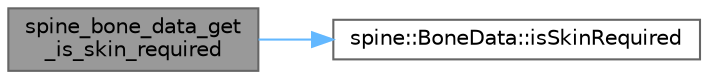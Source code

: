 digraph "spine_bone_data_get_is_skin_required"
{
 // LATEX_PDF_SIZE
  bgcolor="transparent";
  edge [fontname=Helvetica,fontsize=10,labelfontname=Helvetica,labelfontsize=10];
  node [fontname=Helvetica,fontsize=10,shape=box,height=0.2,width=0.4];
  rankdir="LR";
  Node1 [id="Node000001",label="spine_bone_data_get\l_is_skin_required",height=0.2,width=0.4,color="gray40", fillcolor="grey60", style="filled", fontcolor="black",tooltip=" "];
  Node1 -> Node2 [id="edge1_Node000001_Node000002",color="steelblue1",style="solid",tooltip=" "];
  Node2 [id="Node000002",label="spine::BoneData::isSkinRequired",height=0.2,width=0.4,color="grey40", fillcolor="white", style="filled",URL="$classspine_1_1_bone_data.html#a87f52b87ac06147e0732d37b4f143854",tooltip=" "];
}
